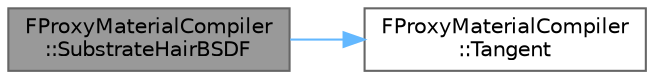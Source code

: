 digraph "FProxyMaterialCompiler::SubstrateHairBSDF"
{
 // INTERACTIVE_SVG=YES
 // LATEX_PDF_SIZE
  bgcolor="transparent";
  edge [fontname=Helvetica,fontsize=10,labelfontname=Helvetica,labelfontsize=10];
  node [fontname=Helvetica,fontsize=10,shape=box,height=0.2,width=0.4];
  rankdir="LR";
  Node1 [id="Node000001",label="FProxyMaterialCompiler\l::SubstrateHairBSDF",height=0.2,width=0.4,color="gray40", fillcolor="grey60", style="filled", fontcolor="black",tooltip=" "];
  Node1 -> Node2 [id="edge1_Node000001_Node000002",color="steelblue1",style="solid",tooltip=" "];
  Node2 [id="Node000002",label="FProxyMaterialCompiler\l::Tangent",height=0.2,width=0.4,color="grey40", fillcolor="white", style="filled",URL="$dc/d28/classFProxyMaterialCompiler.html#ae4a00681a84b3ffa99079a15aa831333",tooltip=" "];
}
